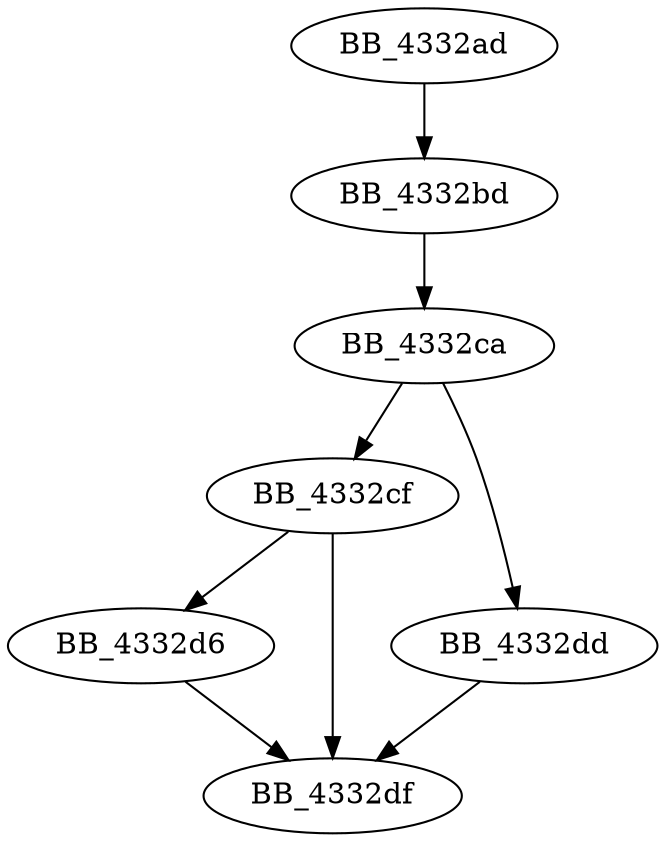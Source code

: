 DiGraph sub_4332AD{
BB_4332ad->BB_4332bd
BB_4332bd->BB_4332ca
BB_4332ca->BB_4332cf
BB_4332ca->BB_4332dd
BB_4332cf->BB_4332d6
BB_4332cf->BB_4332df
BB_4332d6->BB_4332df
BB_4332dd->BB_4332df
}
